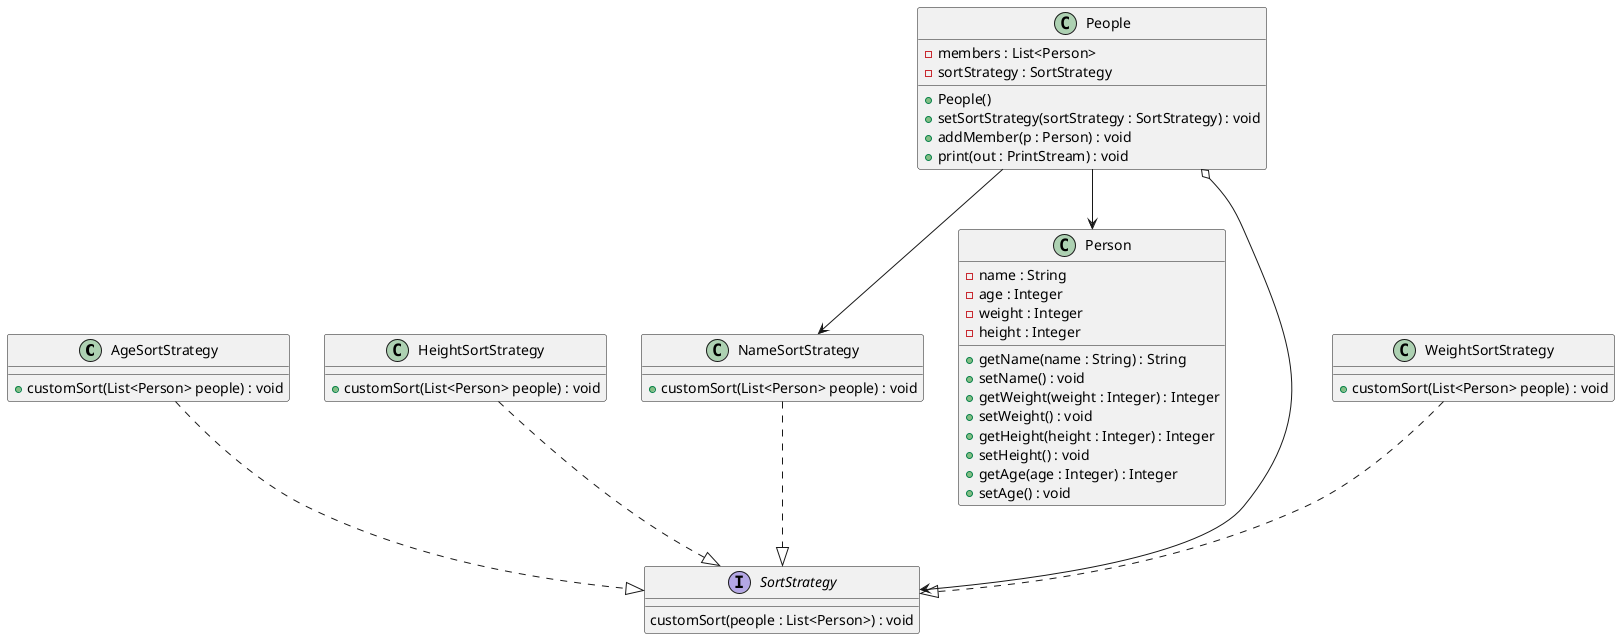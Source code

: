 @startuml

class AgeSortStrategy{
   + customSort(List<Person> people) : void
}

class HeightSortStrategy{
   + customSort(List<Person> people) : void
}


class NameSortStrategy{
   + customSort(List<Person> people) : void
}

class WeightSortStrategy{
   + customSort(List<Person> people) : void
}

class Person{
   - name : String
   - age : Integer
   - weight : Integer
   - height : Integer
   + getName(name : String) : String
   + setName() : void
   + getWeight(weight : Integer) : Integer
   + setWeight() : void
   + getHeight(height : Integer) : Integer
   + setHeight() : void
   + getAge(age : Integer) : Integer
   + setAge() : void
}

class People{
    - members : List<Person>
    - sortStrategy : SortStrategy
    + People()
    + setSortStrategy(sortStrategy : SortStrategy) : void
    + addMember(p : Person) : void
    + print(out : PrintStream) : void
}

interface SortStrategy{
    customSort(people : List<Person>) : void
}

'SortStrategy implements
AgeSortStrategy ..|> SortStrategy
HeightSortStrategy ..|> SortStrategy
WeightSortStrategy ..|> SortStrategy
NameSortStrategy ..|> SortStrategy

People o--> SortStrategy
People --> Person
People --> NameSortStrategy

@enduml

'Wayu Saengphithak 63015161